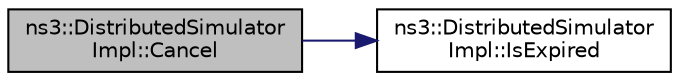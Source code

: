 digraph "ns3::DistributedSimulatorImpl::Cancel"
{
 // LATEX_PDF_SIZE
  edge [fontname="Helvetica",fontsize="10",labelfontname="Helvetica",labelfontsize="10"];
  node [fontname="Helvetica",fontsize="10",shape=record];
  rankdir="LR";
  Node1 [label="ns3::DistributedSimulator\lImpl::Cancel",height=0.2,width=0.4,color="black", fillcolor="grey75", style="filled", fontcolor="black",tooltip="Set the cancel bit on this event: the event's associated function will not be invoked when it expires..."];
  Node1 -> Node2 [color="midnightblue",fontsize="10",style="solid",fontname="Helvetica"];
  Node2 [label="ns3::DistributedSimulator\lImpl::IsExpired",height=0.2,width=0.4,color="black", fillcolor="white", style="filled",URL="$classns3_1_1_distributed_simulator_impl.html#a99fcdb00e5b24d44a88e444f77a4aaa1",tooltip="Check if an event has already run or been cancelled."];
}
